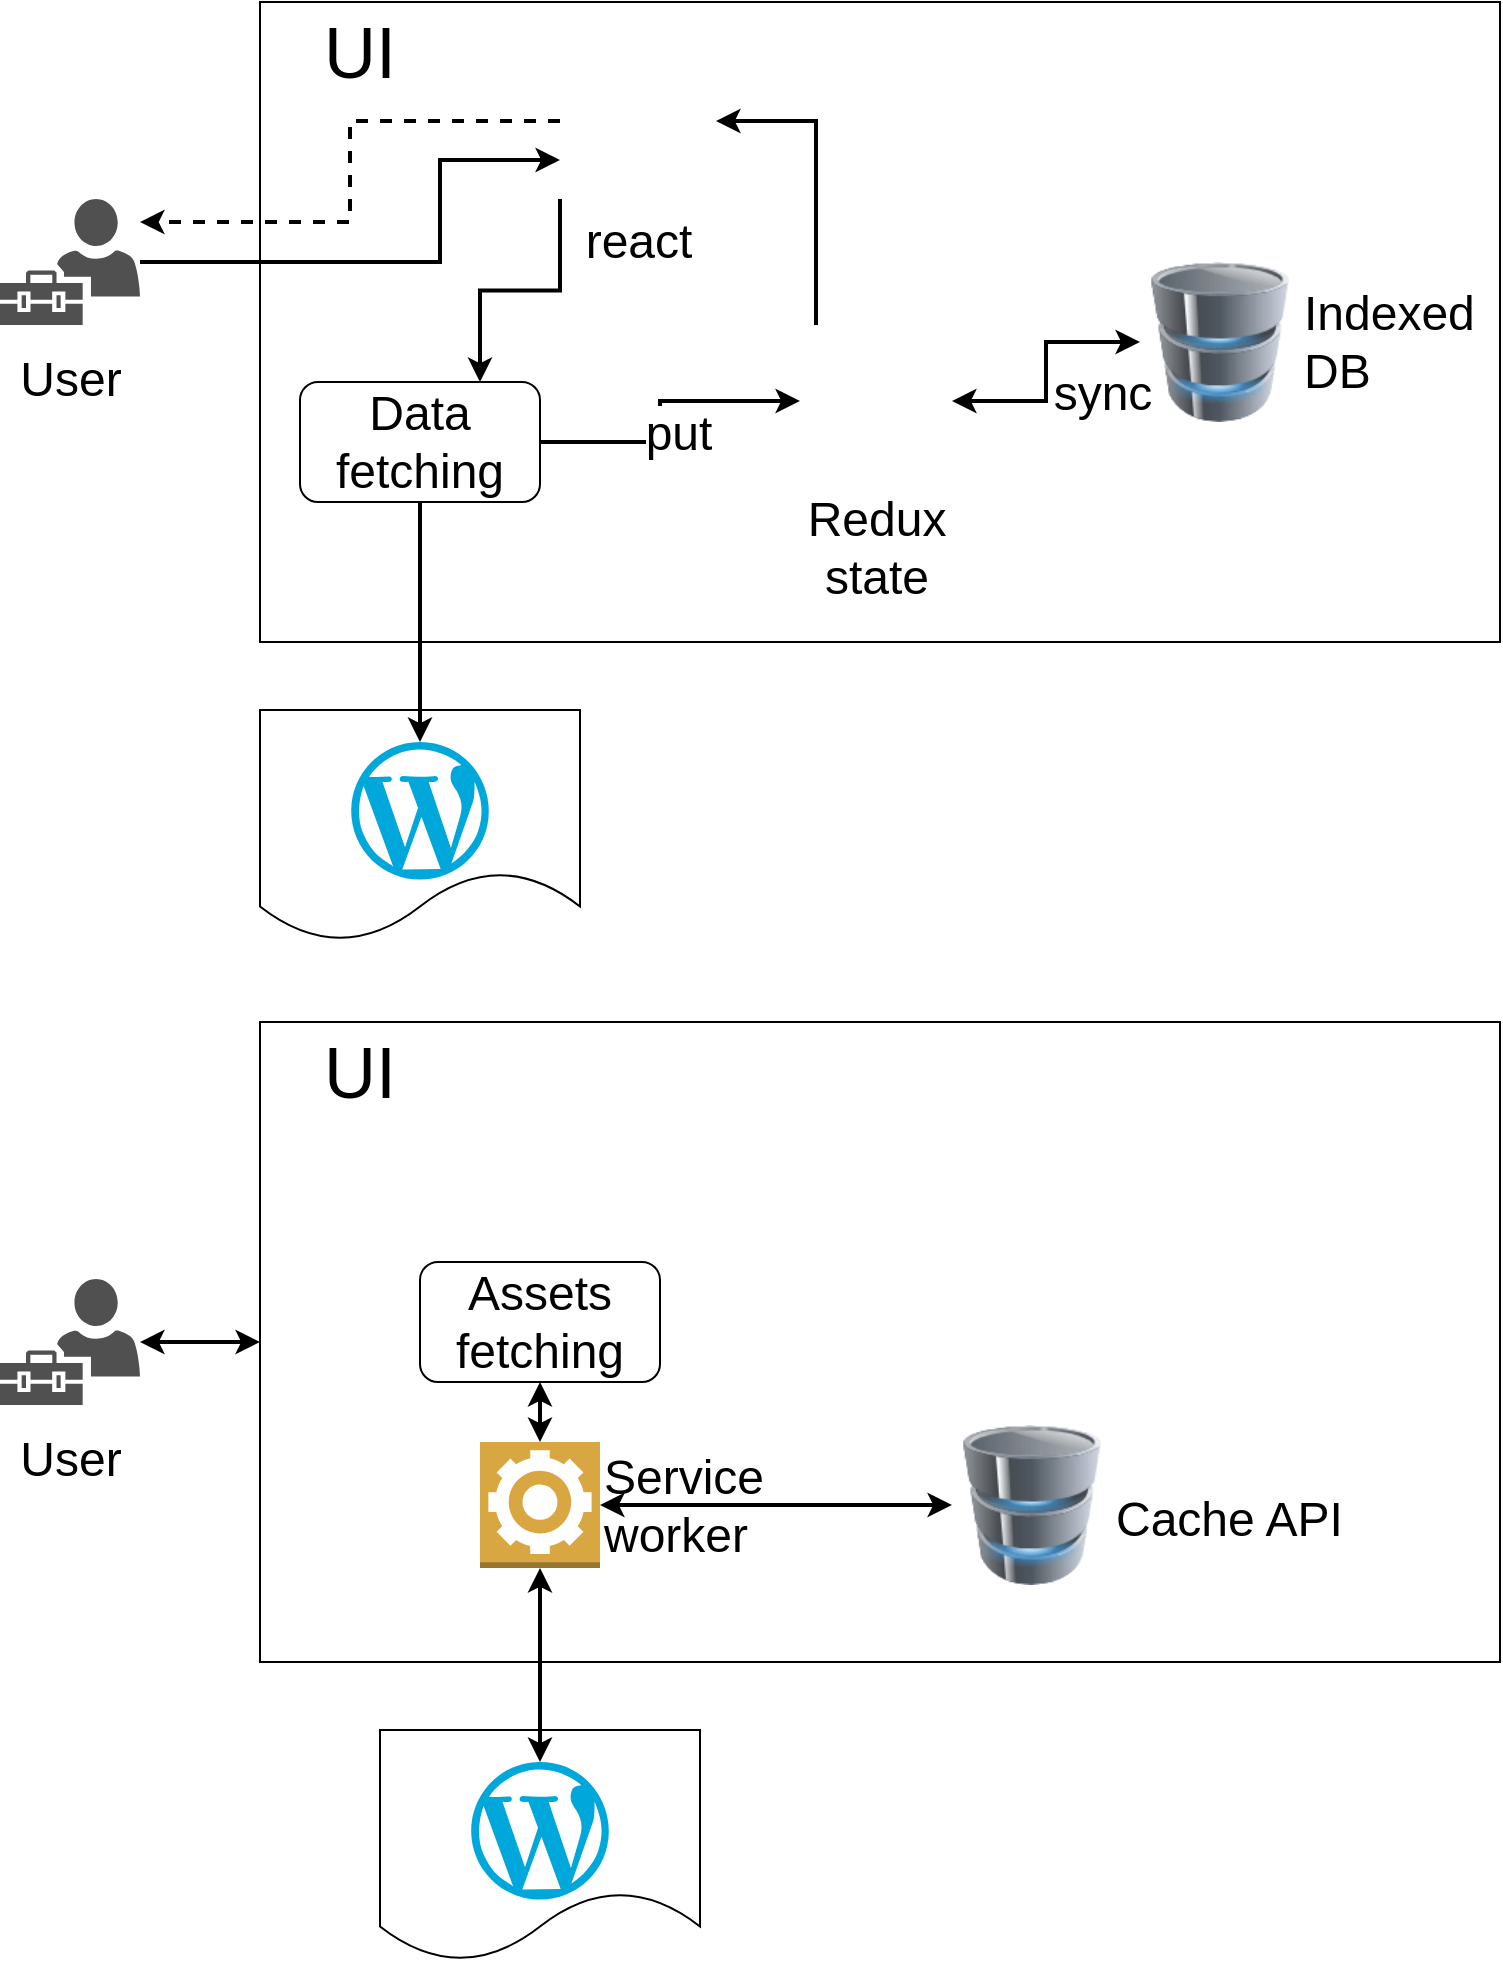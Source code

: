 <mxfile version="20.2.3" type="github">
  <diagram id="OkX3KcsTpLMw8p_l1P4A" name="Page-1">
    <mxGraphModel dx="1374" dy="759" grid="1" gridSize="10" guides="1" tooltips="1" connect="1" arrows="1" fold="1" page="1" pageScale="1" pageWidth="850" pageHeight="1100" math="0" shadow="0">
      <root>
        <mxCell id="0" />
        <mxCell id="1" parent="0" />
        <mxCell id="UPDO5P5rNtbZPPXbk3UU-26" value="" style="shape=document;whiteSpace=wrap;html=1;boundedLbl=1;fontSize=24;" vertex="1" parent="1">
          <mxGeometry x="180" y="434" width="160" height="115.6" as="geometry" />
        </mxCell>
        <mxCell id="UPDO5P5rNtbZPPXbk3UU-2" value="" style="rounded=0;whiteSpace=wrap;html=1;fontSize=30;" vertex="1" parent="1">
          <mxGeometry x="180" y="80" width="620" height="320" as="geometry" />
        </mxCell>
        <mxCell id="UPDO5P5rNtbZPPXbk3UU-6" value="&lt;div style=&quot;font-size: 24px;&quot;&gt;Indexed&lt;/div&gt;&lt;div style=&quot;font-size: 24px;&quot;&gt;&lt;font style=&quot;font-size: 24px;&quot;&gt;DB&lt;/font&gt;&lt;/div&gt;" style="image;html=1;image=img/lib/clip_art/computers/Database_128x128.png;fontSize=40;labelPosition=right;verticalLabelPosition=middle;align=left;verticalAlign=middle;" vertex="1" parent="1">
          <mxGeometry x="620" y="210" width="80" height="80" as="geometry" />
        </mxCell>
        <mxCell id="UPDO5P5rNtbZPPXbk3UU-9" style="edgeStyle=orthogonalEdgeStyle;rounded=0;orthogonalLoop=1;jettySize=auto;html=1;fontSize=30;endArrow=classic;endFill=1;strokeWidth=2;entryX=0;entryY=0.75;entryDx=0;entryDy=0;" edge="1" parent="1" source="UPDO5P5rNtbZPPXbk3UU-10" target="UPDO5P5rNtbZPPXbk3UU-22">
          <mxGeometry relative="1" as="geometry">
            <mxPoint x="180" y="210" as="targetPoint" />
            <Array as="points">
              <mxPoint x="270" y="210" />
              <mxPoint x="270" y="159" />
            </Array>
          </mxGeometry>
        </mxCell>
        <mxCell id="UPDO5P5rNtbZPPXbk3UU-10" value="&lt;font style=&quot;font-size: 24px;&quot;&gt;User&lt;/font&gt;" style="sketch=0;pointerEvents=1;shadow=0;dashed=0;html=1;strokeColor=none;labelPosition=center;verticalLabelPosition=bottom;verticalAlign=top;align=center;fillColor=#505050;shape=mxgraph.mscae.intune.user_management;fontSize=30;" vertex="1" parent="1">
          <mxGeometry x="50" y="178.5" width="70" height="63" as="geometry" />
        </mxCell>
        <mxCell id="UPDO5P5rNtbZPPXbk3UU-12" value="&lt;font style=&quot;font-size: 36px;&quot;&gt;UI&lt;/font&gt;" style="text;html=1;strokeColor=none;fillColor=none;align=center;verticalAlign=middle;whiteSpace=wrap;rounded=0;fontSize=24;" vertex="1" parent="1">
          <mxGeometry x="200" y="90" width="60" height="30" as="geometry" />
        </mxCell>
        <mxCell id="UPDO5P5rNtbZPPXbk3UU-15" style="edgeStyle=orthogonalEdgeStyle;rounded=0;orthogonalLoop=1;jettySize=auto;html=1;entryX=0;entryY=0.5;entryDx=0;entryDy=0;startArrow=classic;startFill=1;strokeWidth=2;" edge="1" parent="1" source="UPDO5P5rNtbZPPXbk3UU-14" target="UPDO5P5rNtbZPPXbk3UU-6">
          <mxGeometry relative="1" as="geometry" />
        </mxCell>
        <mxCell id="UPDO5P5rNtbZPPXbk3UU-20" value="sync" style="edgeLabel;html=1;align=center;verticalAlign=middle;resizable=0;points=[];fontSize=24;" vertex="1" connectable="0" parent="UPDO5P5rNtbZPPXbk3UU-15">
          <mxGeometry x="-0.171" relative="1" as="geometry">
            <mxPoint x="28" as="offset" />
          </mxGeometry>
        </mxCell>
        <mxCell id="UPDO5P5rNtbZPPXbk3UU-23" style="edgeStyle=orthogonalEdgeStyle;rounded=0;orthogonalLoop=1;jettySize=auto;html=1;entryX=1;entryY=0.5;entryDx=0;entryDy=0;fontSize=24;startArrow=none;startFill=0;strokeWidth=2;" edge="1" parent="1" source="UPDO5P5rNtbZPPXbk3UU-14" target="UPDO5P5rNtbZPPXbk3UU-22">
          <mxGeometry relative="1" as="geometry">
            <Array as="points">
              <mxPoint x="458" y="140" />
            </Array>
          </mxGeometry>
        </mxCell>
        <mxCell id="UPDO5P5rNtbZPPXbk3UU-14" value="&lt;font style=&quot;font-size: 24px;&quot;&gt;Redux&lt;br&gt; state&lt;/font&gt;" style="shape=image;html=1;verticalAlign=top;verticalLabelPosition=bottom;labelBackgroundColor=#ffffff;imageAspect=0;aspect=fixed;image=https://cdn2.iconfinder.com/data/icons/boxicons-logos/24/bxl-redux-128.png" vertex="1" parent="1">
          <mxGeometry x="450" y="241.5" width="76" height="76" as="geometry" />
        </mxCell>
        <mxCell id="UPDO5P5rNtbZPPXbk3UU-17" style="edgeStyle=orthogonalEdgeStyle;rounded=0;orthogonalLoop=1;jettySize=auto;html=1;fontSize=24;startArrow=none;startFill=0;entryX=0;entryY=0.5;entryDx=0;entryDy=0;strokeWidth=2;exitX=1;exitY=0.5;exitDx=0;exitDy=0;" edge="1" parent="1" source="UPDO5P5rNtbZPPXbk3UU-16" target="UPDO5P5rNtbZPPXbk3UU-14">
          <mxGeometry relative="1" as="geometry">
            <mxPoint x="420" y="256.5" as="targetPoint" />
            <Array as="points">
              <mxPoint x="380" y="300" />
              <mxPoint x="380" y="280" />
            </Array>
          </mxGeometry>
        </mxCell>
        <mxCell id="UPDO5P5rNtbZPPXbk3UU-21" value="put" style="edgeLabel;html=1;align=center;verticalAlign=middle;resizable=0;points=[];fontSize=24;" vertex="1" connectable="0" parent="UPDO5P5rNtbZPPXbk3UU-17">
          <mxGeometry x="-0.152" y="-2" relative="1" as="geometry">
            <mxPoint x="7" as="offset" />
          </mxGeometry>
        </mxCell>
        <mxCell id="UPDO5P5rNtbZPPXbk3UU-19" style="edgeStyle=orthogonalEdgeStyle;rounded=0;orthogonalLoop=1;jettySize=auto;html=1;fontSize=24;startArrow=none;startFill=0;strokeWidth=2;" edge="1" parent="1" source="UPDO5P5rNtbZPPXbk3UU-16" target="UPDO5P5rNtbZPPXbk3UU-18">
          <mxGeometry relative="1" as="geometry" />
        </mxCell>
        <mxCell id="UPDO5P5rNtbZPPXbk3UU-16" value="&lt;font style=&quot;font-size: 24px;&quot;&gt;Data fetching&lt;/font&gt;" style="rounded=1;whiteSpace=wrap;html=1;" vertex="1" parent="1">
          <mxGeometry x="200" y="270" width="120" height="60" as="geometry" />
        </mxCell>
        <mxCell id="UPDO5P5rNtbZPPXbk3UU-18" value="" style="dashed=0;outlineConnect=0;html=1;align=center;labelPosition=center;verticalLabelPosition=bottom;verticalAlign=top;shape=mxgraph.weblogos.wordpress_2;fillColor=#00A7DA;strokeColor=none;fontSize=24;" vertex="1" parent="1">
          <mxGeometry x="225.6" y="450" width="68.8" height="68.8" as="geometry" />
        </mxCell>
        <mxCell id="UPDO5P5rNtbZPPXbk3UU-24" style="edgeStyle=orthogonalEdgeStyle;rounded=0;orthogonalLoop=1;jettySize=auto;html=1;entryX=1;entryY=0.183;entryDx=0;entryDy=0;entryPerimeter=0;fontSize=24;startArrow=none;startFill=0;strokeWidth=2;dashed=1;" edge="1" parent="1" source="UPDO5P5rNtbZPPXbk3UU-22" target="UPDO5P5rNtbZPPXbk3UU-10">
          <mxGeometry relative="1" as="geometry" />
        </mxCell>
        <mxCell id="UPDO5P5rNtbZPPXbk3UU-25" style="edgeStyle=orthogonalEdgeStyle;rounded=0;orthogonalLoop=1;jettySize=auto;html=1;entryX=0.75;entryY=0;entryDx=0;entryDy=0;fontSize=24;startArrow=none;startFill=0;strokeWidth=2;exitX=0;exitY=1;exitDx=0;exitDy=0;" edge="1" parent="1" source="UPDO5P5rNtbZPPXbk3UU-22" target="UPDO5P5rNtbZPPXbk3UU-16">
          <mxGeometry relative="1" as="geometry" />
        </mxCell>
        <mxCell id="UPDO5P5rNtbZPPXbk3UU-22" value="react" style="shape=image;html=1;verticalAlign=top;verticalLabelPosition=bottom;labelBackgroundColor=#ffffff;imageAspect=0;aspect=fixed;image=https://cdn1.iconfinder.com/data/icons/unicons-line-vol-5/24/react-128.png;fontSize=24;" vertex="1" parent="1">
          <mxGeometry x="330" y="100.5" width="78" height="78" as="geometry" />
        </mxCell>
        <mxCell id="UPDO5P5rNtbZPPXbk3UU-27" value="" style="shape=document;whiteSpace=wrap;html=1;boundedLbl=1;fontSize=24;" vertex="1" parent="1">
          <mxGeometry x="240" y="944" width="160" height="115.6" as="geometry" />
        </mxCell>
        <mxCell id="UPDO5P5rNtbZPPXbk3UU-28" value="" style="rounded=0;whiteSpace=wrap;html=1;fontSize=30;" vertex="1" parent="1">
          <mxGeometry x="180" y="590" width="620" height="320" as="geometry" />
        </mxCell>
        <mxCell id="UPDO5P5rNtbZPPXbk3UU-29" value="&lt;font style=&quot;font-size: 24px;&quot;&gt;Cache API&lt;/font&gt;" style="image;html=1;image=img/lib/clip_art/computers/Database_128x128.png;fontSize=40;labelPosition=right;verticalLabelPosition=middle;align=left;verticalAlign=middle;" vertex="1" parent="1">
          <mxGeometry x="526" y="791.5" width="80" height="80" as="geometry" />
        </mxCell>
        <mxCell id="UPDO5P5rNtbZPPXbk3UU-49" style="edgeStyle=orthogonalEdgeStyle;rounded=0;orthogonalLoop=1;jettySize=auto;html=1;entryX=0;entryY=0.5;entryDx=0;entryDy=0;fontSize=24;startArrow=classic;startFill=1;strokeWidth=2;" edge="1" parent="1" source="UPDO5P5rNtbZPPXbk3UU-31" target="UPDO5P5rNtbZPPXbk3UU-28">
          <mxGeometry relative="1" as="geometry" />
        </mxCell>
        <mxCell id="UPDO5P5rNtbZPPXbk3UU-31" value="&lt;font style=&quot;font-size: 24px;&quot;&gt;User&lt;/font&gt;" style="sketch=0;pointerEvents=1;shadow=0;dashed=0;html=1;strokeColor=none;labelPosition=center;verticalLabelPosition=bottom;verticalAlign=top;align=center;fillColor=#505050;shape=mxgraph.mscae.intune.user_management;fontSize=30;" vertex="1" parent="1">
          <mxGeometry x="50" y="718.5" width="70" height="63" as="geometry" />
        </mxCell>
        <mxCell id="UPDO5P5rNtbZPPXbk3UU-32" value="&lt;font style=&quot;font-size: 36px;&quot;&gt;UI&lt;/font&gt;" style="text;html=1;strokeColor=none;fillColor=none;align=center;verticalAlign=middle;whiteSpace=wrap;rounded=0;fontSize=24;" vertex="1" parent="1">
          <mxGeometry x="200" y="600" width="60" height="30" as="geometry" />
        </mxCell>
        <mxCell id="UPDO5P5rNtbZPPXbk3UU-37" style="edgeStyle=orthogonalEdgeStyle;rounded=0;orthogonalLoop=1;jettySize=auto;html=1;fontSize=24;startArrow=classic;startFill=1;strokeWidth=2;exitX=1;exitY=0.5;exitDx=0;exitDy=0;entryX=0;entryY=0.5;entryDx=0;entryDy=0;exitPerimeter=0;" edge="1" parent="1" source="UPDO5P5rNtbZPPXbk3UU-47" target="UPDO5P5rNtbZPPXbk3UU-29">
          <mxGeometry relative="1" as="geometry">
            <mxPoint x="450" y="789.5" as="targetPoint" />
            <Array as="points">
              <mxPoint x="440" y="832" />
              <mxPoint x="440" y="832" />
            </Array>
          </mxGeometry>
        </mxCell>
        <mxCell id="UPDO5P5rNtbZPPXbk3UU-39" style="edgeStyle=orthogonalEdgeStyle;rounded=0;orthogonalLoop=1;jettySize=auto;html=1;fontSize=24;startArrow=classic;startFill=1;strokeWidth=2;" edge="1" parent="1" source="UPDO5P5rNtbZPPXbk3UU-47" target="UPDO5P5rNtbZPPXbk3UU-41">
          <mxGeometry relative="1" as="geometry" />
        </mxCell>
        <mxCell id="UPDO5P5rNtbZPPXbk3UU-40" value="&lt;font style=&quot;font-size: 24px;&quot;&gt;Assets fetching&lt;/font&gt;" style="rounded=1;whiteSpace=wrap;html=1;" vertex="1" parent="1">
          <mxGeometry x="260" y="710" width="120" height="60" as="geometry" />
        </mxCell>
        <mxCell id="UPDO5P5rNtbZPPXbk3UU-41" value="" style="dashed=0;outlineConnect=0;html=1;align=center;labelPosition=center;verticalLabelPosition=bottom;verticalAlign=top;shape=mxgraph.weblogos.wordpress_2;fillColor=#00A7DA;strokeColor=none;fontSize=24;" vertex="1" parent="1">
          <mxGeometry x="285.6" y="960" width="68.8" height="68.8" as="geometry" />
        </mxCell>
        <mxCell id="UPDO5P5rNtbZPPXbk3UU-47" value="Service&lt;br&gt; worker" style="outlineConnect=0;dashed=0;verticalLabelPosition=middle;verticalAlign=middle;align=left;html=1;shape=mxgraph.aws3.worker;fillColor=#D9A741;gradientColor=none;fontSize=24;labelPosition=right;" vertex="1" parent="1">
          <mxGeometry x="290" y="800" width="60" height="63" as="geometry" />
        </mxCell>
        <mxCell id="UPDO5P5rNtbZPPXbk3UU-48" value="" style="edgeStyle=orthogonalEdgeStyle;rounded=0;orthogonalLoop=1;jettySize=auto;html=1;fontSize=24;startArrow=classic;startFill=1;strokeWidth=2;endArrow=classic;endFill=1;" edge="1" parent="1" source="UPDO5P5rNtbZPPXbk3UU-40" target="UPDO5P5rNtbZPPXbk3UU-47">
          <mxGeometry relative="1" as="geometry">
            <mxPoint x="320" y="840" as="sourcePoint" />
            <mxPoint x="320" y="960" as="targetPoint" />
          </mxGeometry>
        </mxCell>
        <mxCell id="UPDO5P5rNtbZPPXbk3UU-50" value="" style="shape=image;html=1;verticalAlign=top;verticalLabelPosition=bottom;labelBackgroundColor=#ffffff;imageAspect=0;aspect=fixed;image=https://cdn1.iconfinder.com/data/icons/unicons-line-vol-5/24/react-128.png;fontSize=24;" vertex="1" parent="1">
          <mxGeometry x="280.5" y="630" width="79" height="79" as="geometry" />
        </mxCell>
      </root>
    </mxGraphModel>
  </diagram>
</mxfile>
